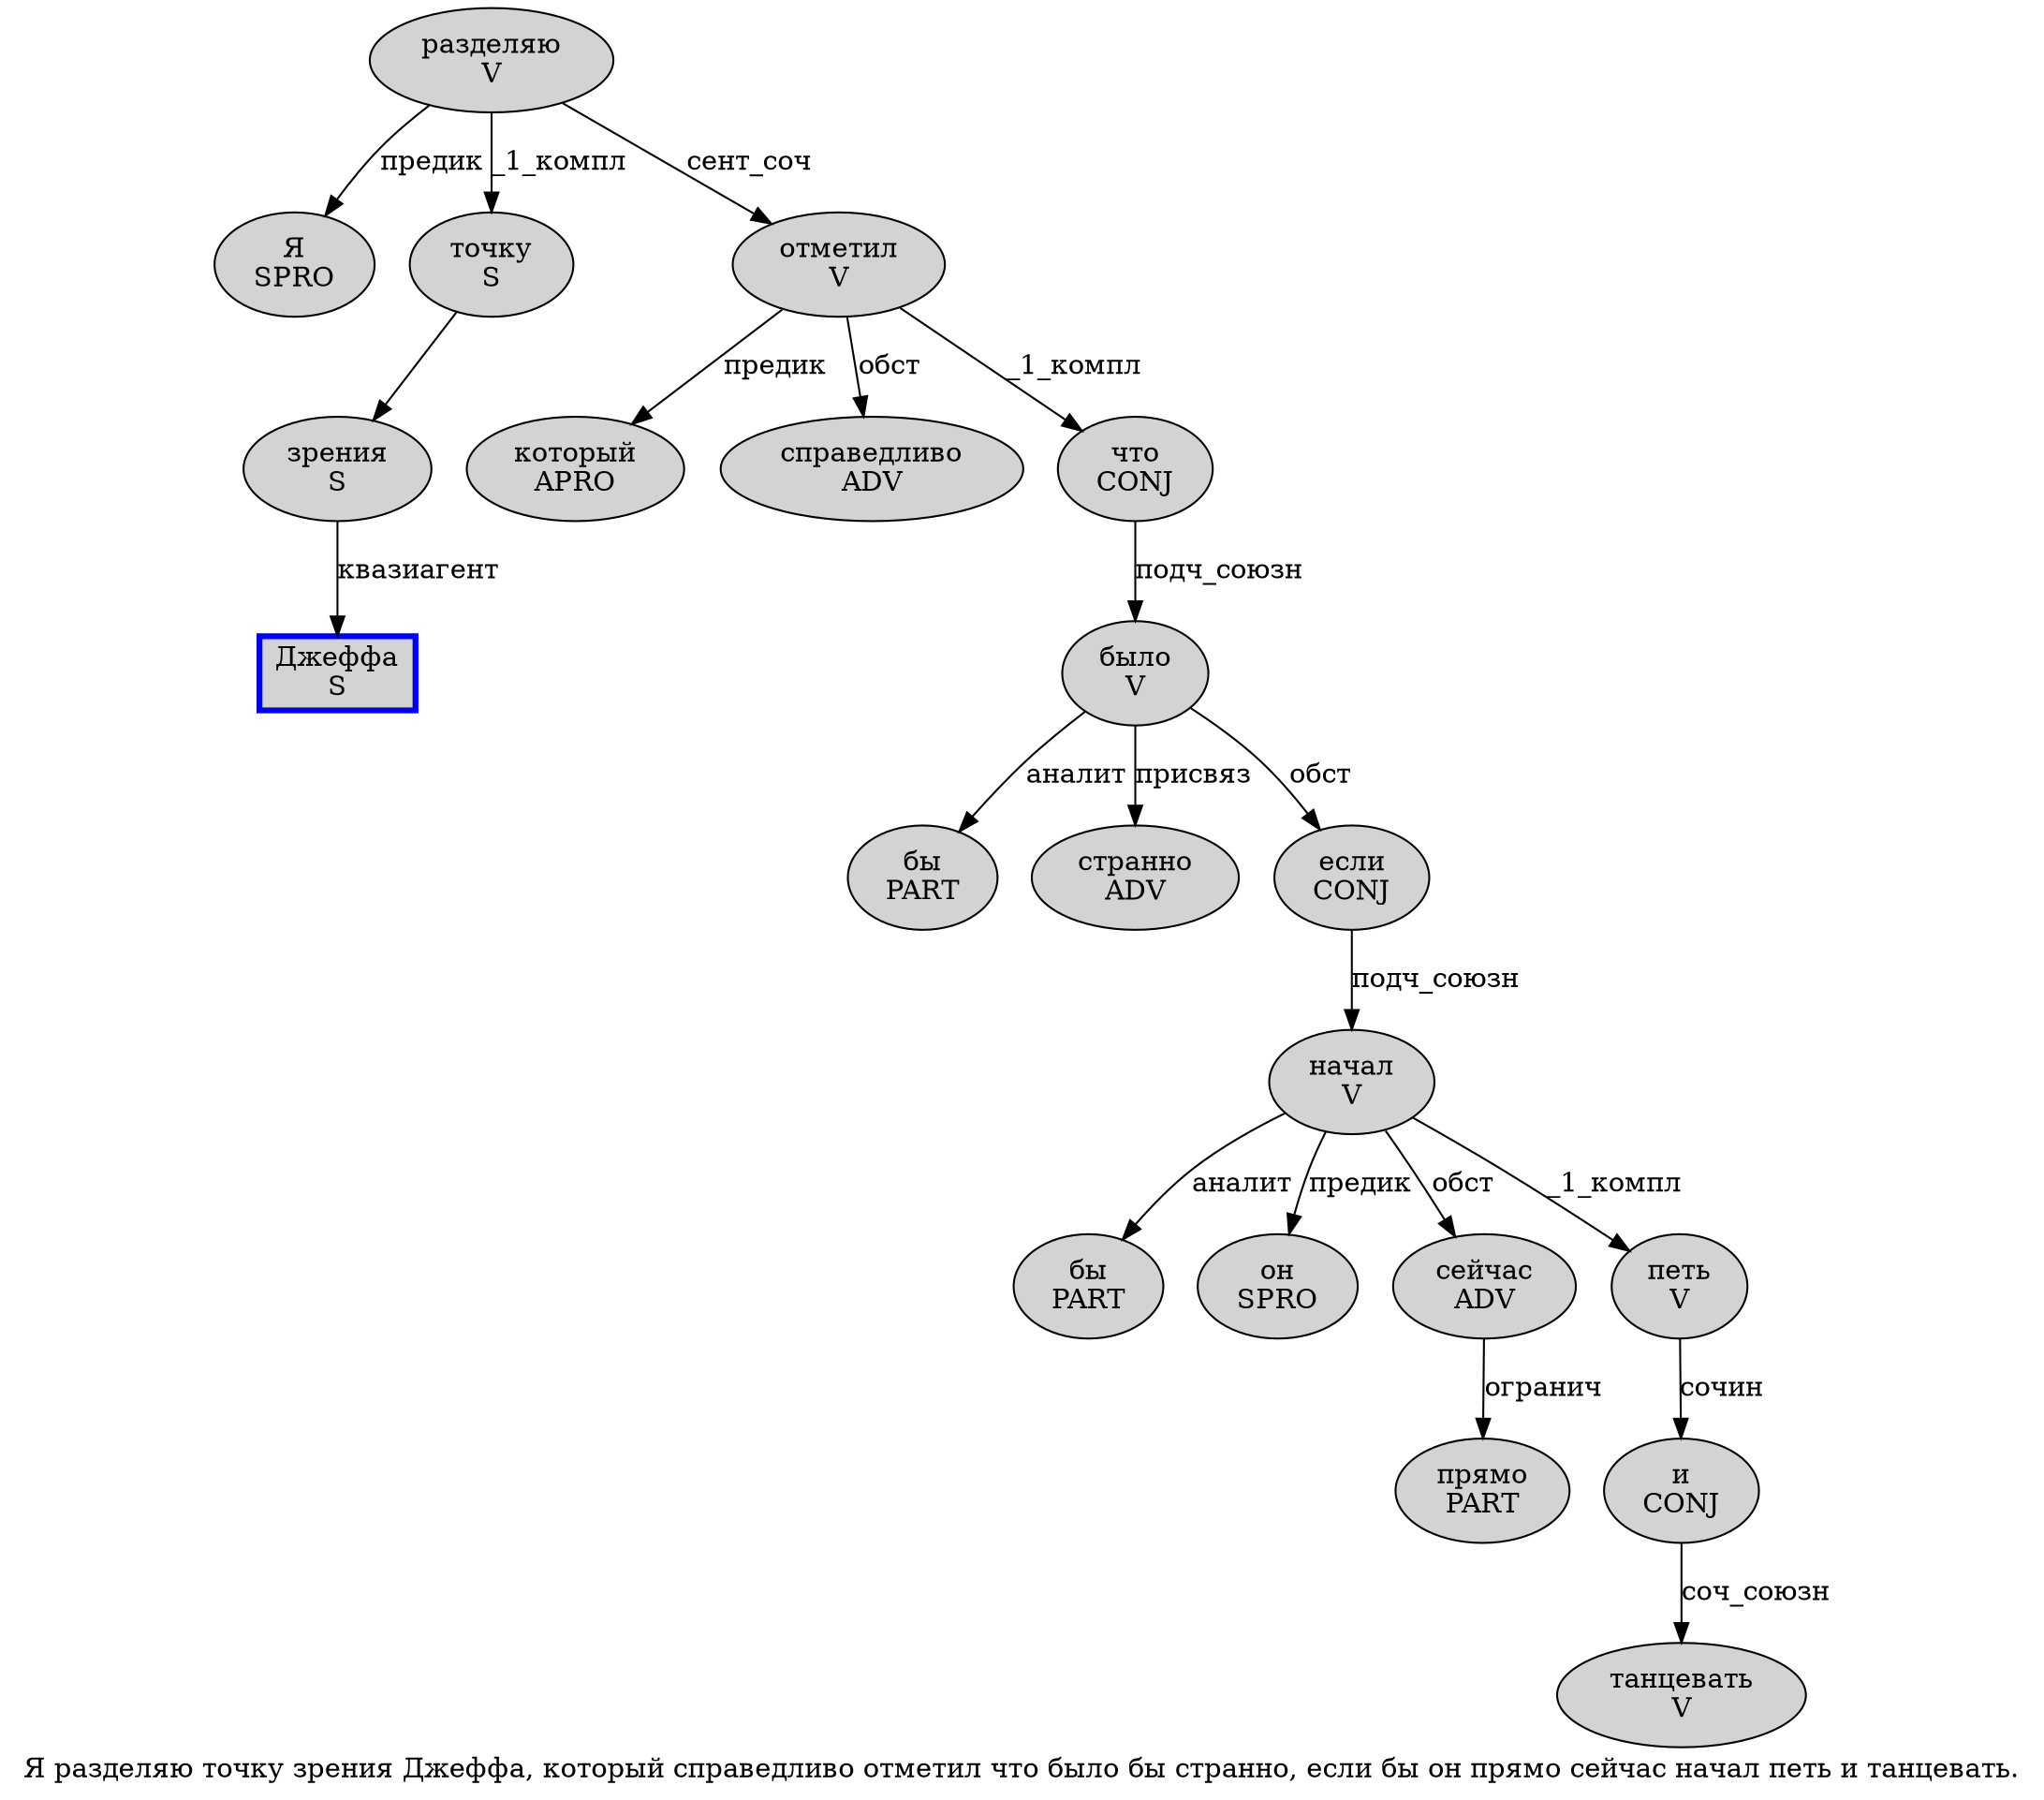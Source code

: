 digraph SENTENCE_2265 {
	graph [label="Я разделяю точку зрения Джеффа, который справедливо отметил что было бы странно, если бы он прямо сейчас начал петь и танцевать."]
	node [style=filled]
		0 [label="Я
SPRO" color="" fillcolor=lightgray penwidth=1 shape=ellipse]
		1 [label="разделяю
V" color="" fillcolor=lightgray penwidth=1 shape=ellipse]
		2 [label="точку
S" color="" fillcolor=lightgray penwidth=1 shape=ellipse]
		3 [label="зрения
S" color="" fillcolor=lightgray penwidth=1 shape=ellipse]
		4 [label="Джеффа
S" color=blue fillcolor=lightgray penwidth=3 shape=box]
		6 [label="который
APRO" color="" fillcolor=lightgray penwidth=1 shape=ellipse]
		7 [label="справедливо
ADV" color="" fillcolor=lightgray penwidth=1 shape=ellipse]
		8 [label="отметил
V" color="" fillcolor=lightgray penwidth=1 shape=ellipse]
		9 [label="что
CONJ" color="" fillcolor=lightgray penwidth=1 shape=ellipse]
		10 [label="было
V" color="" fillcolor=lightgray penwidth=1 shape=ellipse]
		11 [label="бы
PART" color="" fillcolor=lightgray penwidth=1 shape=ellipse]
		12 [label="странно
ADV" color="" fillcolor=lightgray penwidth=1 shape=ellipse]
		14 [label="если
CONJ" color="" fillcolor=lightgray penwidth=1 shape=ellipse]
		15 [label="бы
PART" color="" fillcolor=lightgray penwidth=1 shape=ellipse]
		16 [label="он
SPRO" color="" fillcolor=lightgray penwidth=1 shape=ellipse]
		17 [label="прямо
PART" color="" fillcolor=lightgray penwidth=1 shape=ellipse]
		18 [label="сейчас
ADV" color="" fillcolor=lightgray penwidth=1 shape=ellipse]
		19 [label="начал
V" color="" fillcolor=lightgray penwidth=1 shape=ellipse]
		20 [label="петь
V" color="" fillcolor=lightgray penwidth=1 shape=ellipse]
		21 [label="и
CONJ" color="" fillcolor=lightgray penwidth=1 shape=ellipse]
		22 [label="танцевать
V" color="" fillcolor=lightgray penwidth=1 shape=ellipse]
			14 -> 19 [label="подч_союзн"]
			9 -> 10 [label="подч_союзн"]
			21 -> 22 [label="соч_союзн"]
			3 -> 4 [label="квазиагент"]
			18 -> 17 [label="огранич"]
			10 -> 11 [label="аналит"]
			10 -> 12 [label="присвяз"]
			10 -> 14 [label="обст"]
			2 -> 3
			19 -> 15 [label="аналит"]
			19 -> 16 [label="предик"]
			19 -> 18 [label="обст"]
			19 -> 20 [label="_1_компл"]
			20 -> 21 [label="сочин"]
			1 -> 0 [label="предик"]
			1 -> 2 [label="_1_компл"]
			1 -> 8 [label="сент_соч"]
			8 -> 6 [label="предик"]
			8 -> 7 [label="обст"]
			8 -> 9 [label="_1_компл"]
}